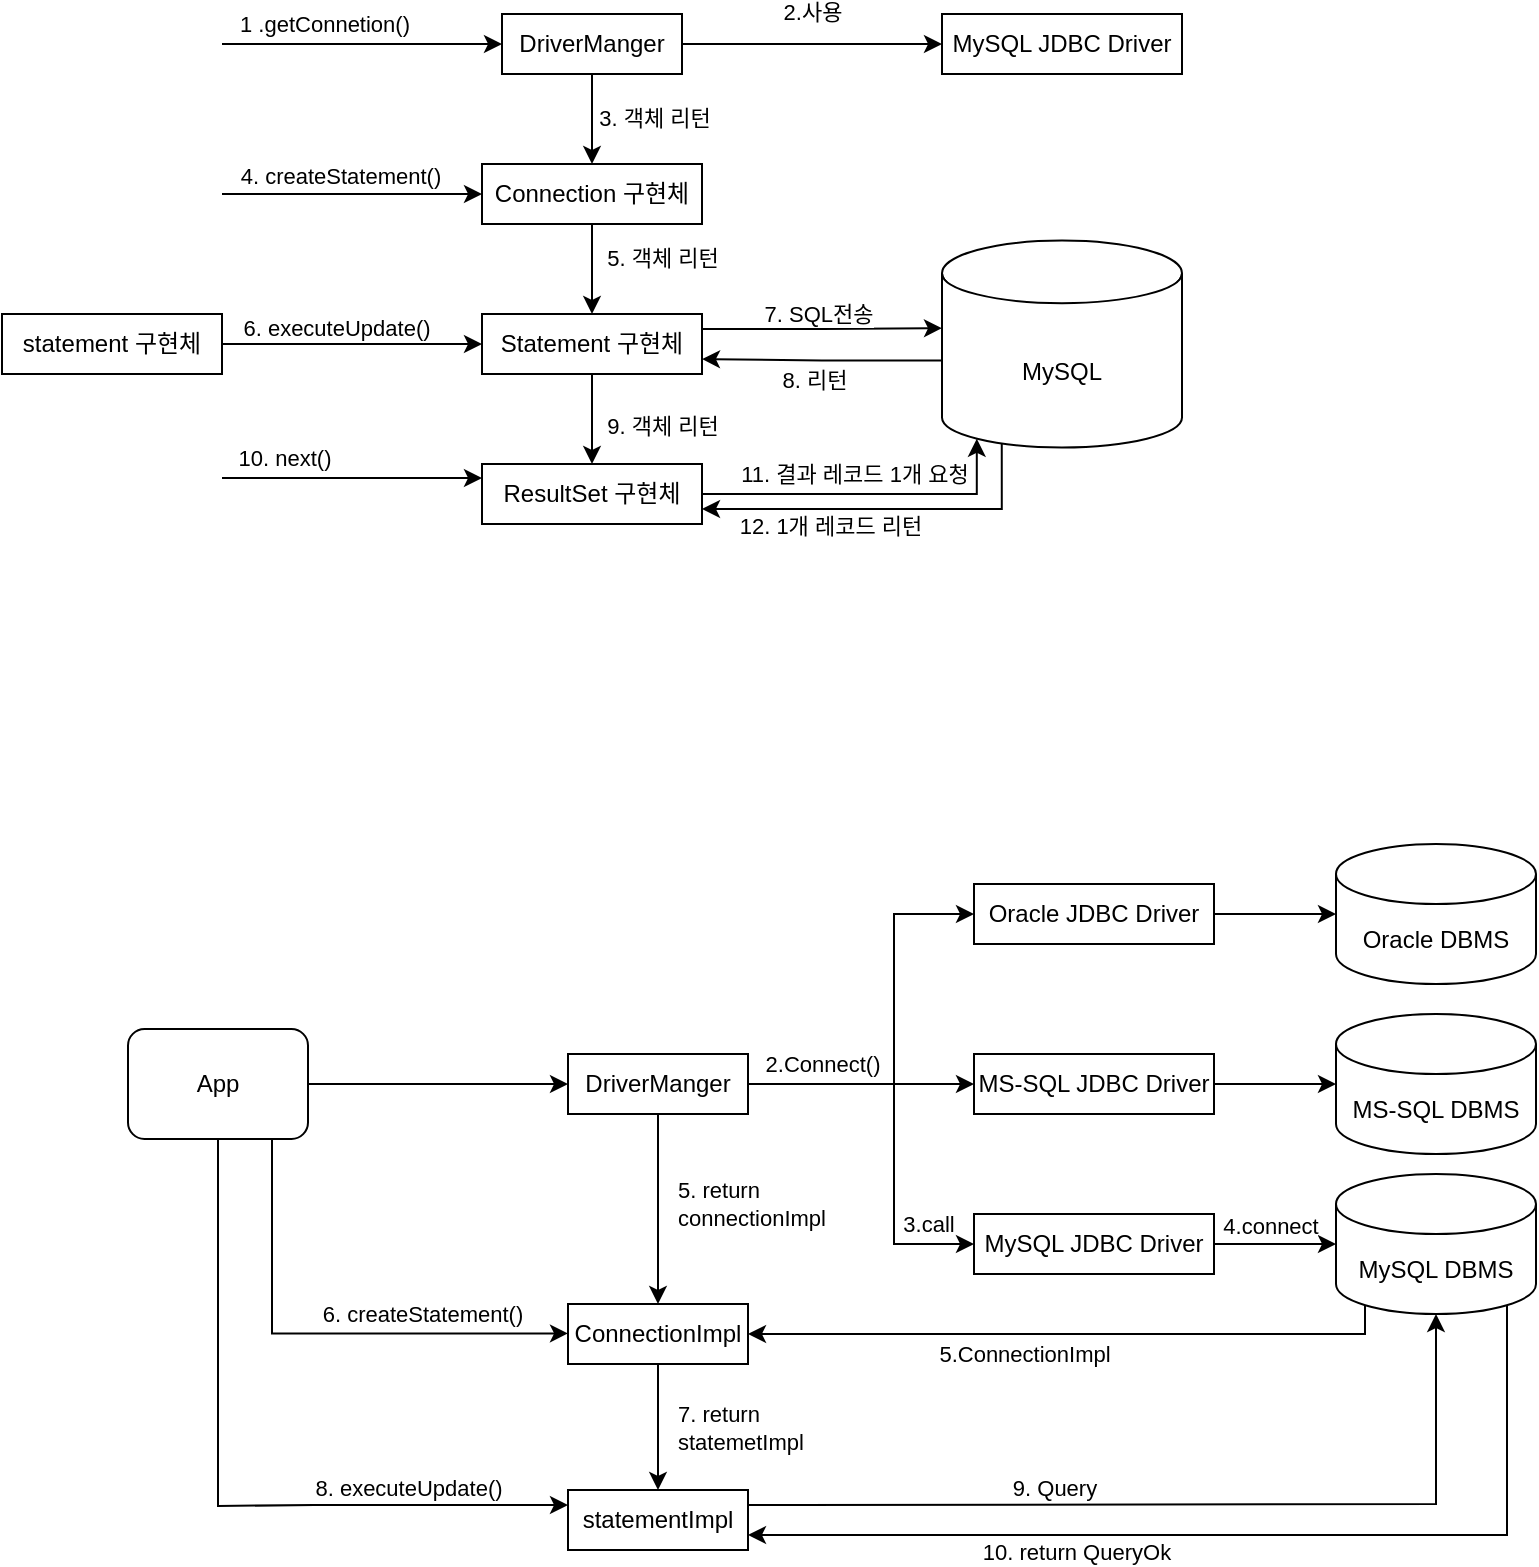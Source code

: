 <mxfile version="24.6.4" type="device">
  <diagram name="페이지-1" id="52svJFiiW1MDonXjNhcR">
    <mxGraphModel dx="1222" dy="1344" grid="1" gridSize="10" guides="1" tooltips="1" connect="1" arrows="1" fold="1" page="1" pageScale="1" pageWidth="827" pageHeight="1169" math="0" shadow="0">
      <root>
        <mxCell id="0" />
        <mxCell id="1" parent="0" />
        <mxCell id="juK2xr58dno9ex2CHatZ-1" style="edgeStyle=orthogonalEdgeStyle;rounded=0;orthogonalLoop=1;jettySize=auto;html=1;entryX=0;entryY=0.5;entryDx=0;entryDy=0;" edge="1" parent="1" source="juK2xr58dno9ex2CHatZ-7" target="juK2xr58dno9ex2CHatZ-8">
          <mxGeometry relative="1" as="geometry" />
        </mxCell>
        <mxCell id="juK2xr58dno9ex2CHatZ-2" value="2.사용" style="edgeLabel;html=1;align=center;verticalAlign=middle;resizable=0;points=[];" vertex="1" connectable="0" parent="juK2xr58dno9ex2CHatZ-1">
          <mxGeometry x="0.117" y="-1" relative="1" as="geometry">
            <mxPoint x="-8" y="-17" as="offset" />
          </mxGeometry>
        </mxCell>
        <mxCell id="juK2xr58dno9ex2CHatZ-3" style="edgeStyle=orthogonalEdgeStyle;rounded=0;orthogonalLoop=1;jettySize=auto;html=1;exitX=0;exitY=0.5;exitDx=0;exitDy=0;endArrow=none;endFill=0;startArrow=classic;startFill=1;entryX=1;entryY=0.5;entryDx=0;entryDy=0;" edge="1" parent="1" source="juK2xr58dno9ex2CHatZ-7">
          <mxGeometry relative="1" as="geometry">
            <mxPoint x="937" y="80" as="targetPoint" />
          </mxGeometry>
        </mxCell>
        <mxCell id="juK2xr58dno9ex2CHatZ-4" value="&lt;div style=&quot;text-align: left;&quot;&gt;&lt;span style=&quot;text-align: center;&quot;&gt;1 .getConnetion()&lt;/span&gt;&lt;br&gt;&lt;/div&gt;" style="edgeLabel;html=1;align=center;verticalAlign=middle;resizable=0;points=[];" vertex="1" connectable="0" parent="juK2xr58dno9ex2CHatZ-3">
          <mxGeometry x="-0.051" y="1" relative="1" as="geometry">
            <mxPoint x="-23" y="-11" as="offset" />
          </mxGeometry>
        </mxCell>
        <mxCell id="juK2xr58dno9ex2CHatZ-5" style="edgeStyle=orthogonalEdgeStyle;rounded=0;orthogonalLoop=1;jettySize=auto;html=1;entryX=0.5;entryY=0;entryDx=0;entryDy=0;" edge="1" parent="1" source="juK2xr58dno9ex2CHatZ-7" target="juK2xr58dno9ex2CHatZ-11">
          <mxGeometry relative="1" as="geometry" />
        </mxCell>
        <mxCell id="juK2xr58dno9ex2CHatZ-6" value="3. 객체 리턴" style="edgeLabel;html=1;align=center;verticalAlign=middle;resizable=0;points=[];" vertex="1" connectable="0" parent="juK2xr58dno9ex2CHatZ-5">
          <mxGeometry x="-0.029" y="1" relative="1" as="geometry">
            <mxPoint x="30" as="offset" />
          </mxGeometry>
        </mxCell>
        <mxCell id="juK2xr58dno9ex2CHatZ-7" value="DriverManger" style="rounded=0;whiteSpace=wrap;html=1;strokeColor=#000000;" vertex="1" parent="1">
          <mxGeometry x="1077" y="65" width="90" height="30" as="geometry" />
        </mxCell>
        <mxCell id="juK2xr58dno9ex2CHatZ-8" value="MySQL JDBC Driver" style="rounded=0;whiteSpace=wrap;html=1;strokeColor=#000000;" vertex="1" parent="1">
          <mxGeometry x="1297" y="65" width="120" height="30" as="geometry" />
        </mxCell>
        <mxCell id="juK2xr58dno9ex2CHatZ-9" style="edgeStyle=orthogonalEdgeStyle;rounded=0;orthogonalLoop=1;jettySize=auto;html=1;entryX=0.5;entryY=0;entryDx=0;entryDy=0;" edge="1" parent="1" source="juK2xr58dno9ex2CHatZ-11" target="juK2xr58dno9ex2CHatZ-18">
          <mxGeometry relative="1" as="geometry" />
        </mxCell>
        <mxCell id="juK2xr58dno9ex2CHatZ-10" value="5. 객체 리턴" style="edgeLabel;html=1;align=center;verticalAlign=middle;resizable=0;points=[];" vertex="1" connectable="0" parent="juK2xr58dno9ex2CHatZ-9">
          <mxGeometry x="-0.23" relative="1" as="geometry">
            <mxPoint x="35" y="-1" as="offset" />
          </mxGeometry>
        </mxCell>
        <mxCell id="juK2xr58dno9ex2CHatZ-11" value="Connection 구현체" style="rounded=0;whiteSpace=wrap;html=1;strokeColor=#000000;" vertex="1" parent="1">
          <mxGeometry x="1067" y="140" width="110" height="30" as="geometry" />
        </mxCell>
        <mxCell id="juK2xr58dno9ex2CHatZ-12" style="edgeStyle=orthogonalEdgeStyle;rounded=0;orthogonalLoop=1;jettySize=auto;html=1;exitX=0;exitY=0.5;exitDx=0;exitDy=0;endArrow=none;endFill=0;startArrow=classic;startFill=1;entryX=1;entryY=0.5;entryDx=0;entryDy=0;" edge="1" parent="1" source="juK2xr58dno9ex2CHatZ-11">
          <mxGeometry relative="1" as="geometry">
            <mxPoint x="937" y="155" as="targetPoint" />
            <mxPoint x="1067" y="162.37" as="sourcePoint" />
            <Array as="points">
              <mxPoint x="997" y="155" />
              <mxPoint x="997" y="155" />
            </Array>
          </mxGeometry>
        </mxCell>
        <mxCell id="juK2xr58dno9ex2CHatZ-13" value="4. createStatement()" style="edgeLabel;html=1;align=center;verticalAlign=middle;resizable=0;points=[];" vertex="1" connectable="0" parent="juK2xr58dno9ex2CHatZ-12">
          <mxGeometry x="0.101" relative="1" as="geometry">
            <mxPoint y="-9" as="offset" />
          </mxGeometry>
        </mxCell>
        <mxCell id="juK2xr58dno9ex2CHatZ-14" style="edgeStyle=orthogonalEdgeStyle;rounded=0;orthogonalLoop=1;jettySize=auto;html=1;strokeColor=default;align=center;verticalAlign=middle;fontFamily=Helvetica;fontSize=11;fontColor=default;labelBackgroundColor=default;startArrow=classic;startFill=1;endArrow=none;endFill=0;entryX=1;entryY=0.5;entryDx=0;entryDy=0;" edge="1" parent="1" source="juK2xr58dno9ex2CHatZ-18">
          <mxGeometry relative="1" as="geometry">
            <mxPoint x="937" y="230" as="targetPoint" />
          </mxGeometry>
        </mxCell>
        <mxCell id="juK2xr58dno9ex2CHatZ-15" value="6. executeUpdate()" style="edgeLabel;html=1;align=center;verticalAlign=middle;resizable=0;points=[];" vertex="1" connectable="0" parent="juK2xr58dno9ex2CHatZ-14">
          <mxGeometry x="0.417" relative="1" as="geometry">
            <mxPoint x="19" y="-9" as="offset" />
          </mxGeometry>
        </mxCell>
        <mxCell id="juK2xr58dno9ex2CHatZ-16" value="" style="edgeStyle=orthogonalEdgeStyle;rounded=0;orthogonalLoop=1;jettySize=auto;html=1;" edge="1" parent="1" source="juK2xr58dno9ex2CHatZ-18" target="juK2xr58dno9ex2CHatZ-28">
          <mxGeometry relative="1" as="geometry" />
        </mxCell>
        <mxCell id="juK2xr58dno9ex2CHatZ-17" value="9. 객체 리턴" style="edgeLabel;html=1;align=center;verticalAlign=middle;resizable=0;points=[];" vertex="1" connectable="0" parent="juK2xr58dno9ex2CHatZ-16">
          <mxGeometry x="0.133" y="-1" relative="1" as="geometry">
            <mxPoint x="36" as="offset" />
          </mxGeometry>
        </mxCell>
        <mxCell id="juK2xr58dno9ex2CHatZ-18" value="Statement 구현체" style="rounded=0;whiteSpace=wrap;html=1;strokeColor=#000000;" vertex="1" parent="1">
          <mxGeometry x="1067" y="215" width="110" height="30" as="geometry" />
        </mxCell>
        <mxCell id="juK2xr58dno9ex2CHatZ-19" value="" style="group" vertex="1" connectable="0" parent="1">
          <mxGeometry x="1297" y="178.25" width="120" height="103.5" as="geometry" />
        </mxCell>
        <mxCell id="juK2xr58dno9ex2CHatZ-20" value="" style="ellipse;whiteSpace=wrap;html=1;" vertex="1" parent="juK2xr58dno9ex2CHatZ-19">
          <mxGeometry width="120" height="32.684" as="geometry" />
        </mxCell>
        <mxCell id="juK2xr58dno9ex2CHatZ-21" value="MySQL" style="shape=cylinder3;whiteSpace=wrap;html=1;boundedLbl=1;backgroundOutline=1;size=15;lid=0;" vertex="1" parent="juK2xr58dno9ex2CHatZ-19">
          <mxGeometry y="16.342" width="120" height="87.158" as="geometry" />
        </mxCell>
        <mxCell id="juK2xr58dno9ex2CHatZ-22" style="edgeStyle=orthogonalEdgeStyle;rounded=0;orthogonalLoop=1;jettySize=auto;html=1;entryX=0;entryY=0;entryDx=0;entryDy=27.5;entryPerimeter=0;exitX=1;exitY=0.25;exitDx=0;exitDy=0;" edge="1" parent="1" source="juK2xr58dno9ex2CHatZ-18" target="juK2xr58dno9ex2CHatZ-21">
          <mxGeometry relative="1" as="geometry" />
        </mxCell>
        <mxCell id="juK2xr58dno9ex2CHatZ-23" value="7. SQL전송" style="edgeLabel;html=1;align=center;verticalAlign=middle;resizable=0;points=[];" vertex="1" connectable="0" parent="juK2xr58dno9ex2CHatZ-22">
          <mxGeometry x="-0.041" y="1" relative="1" as="geometry">
            <mxPoint y="-7" as="offset" />
          </mxGeometry>
        </mxCell>
        <mxCell id="juK2xr58dno9ex2CHatZ-24" style="edgeStyle=orthogonalEdgeStyle;rounded=0;orthogonalLoop=1;jettySize=auto;html=1;entryX=1;entryY=0.75;entryDx=0;entryDy=0;" edge="1" parent="1" source="juK2xr58dno9ex2CHatZ-21" target="juK2xr58dno9ex2CHatZ-18">
          <mxGeometry relative="1" as="geometry" />
        </mxCell>
        <mxCell id="juK2xr58dno9ex2CHatZ-25" value="8. 리턴" style="edgeLabel;html=1;align=center;verticalAlign=middle;resizable=0;points=[];" vertex="1" connectable="0" parent="juK2xr58dno9ex2CHatZ-24">
          <mxGeometry x="-0.041" y="-1" relative="1" as="geometry">
            <mxPoint x="-6" y="11" as="offset" />
          </mxGeometry>
        </mxCell>
        <mxCell id="juK2xr58dno9ex2CHatZ-26" style="edgeStyle=orthogonalEdgeStyle;rounded=0;orthogonalLoop=1;jettySize=auto;html=1;strokeColor=default;align=center;verticalAlign=middle;fontFamily=Helvetica;fontSize=11;fontColor=default;labelBackgroundColor=default;startArrow=classic;startFill=1;endArrow=none;endFill=0;entryX=1;entryY=0.5;entryDx=0;entryDy=0;" edge="1" parent="1">
          <mxGeometry relative="1" as="geometry">
            <mxPoint x="937" y="297" as="targetPoint" />
            <mxPoint x="1067" y="297.012" as="sourcePoint" />
          </mxGeometry>
        </mxCell>
        <mxCell id="juK2xr58dno9ex2CHatZ-27" value="10. next()" style="edgeLabel;html=1;align=center;verticalAlign=middle;resizable=0;points=[];" vertex="1" connectable="0" parent="juK2xr58dno9ex2CHatZ-26">
          <mxGeometry x="-0.162" relative="1" as="geometry">
            <mxPoint x="-45" y="-10" as="offset" />
          </mxGeometry>
        </mxCell>
        <mxCell id="juK2xr58dno9ex2CHatZ-28" value="ResultSet 구현체" style="rounded=0;whiteSpace=wrap;html=1;strokeColor=#000000;" vertex="1" parent="1">
          <mxGeometry x="1067" y="290" width="110" height="30" as="geometry" />
        </mxCell>
        <mxCell id="juK2xr58dno9ex2CHatZ-29" value="statement 구현체" style="rounded=0;whiteSpace=wrap;html=1;strokeColor=#000000;" vertex="1" parent="1">
          <mxGeometry x="827" y="215" width="110" height="30" as="geometry" />
        </mxCell>
        <mxCell id="juK2xr58dno9ex2CHatZ-30" style="edgeStyle=orthogonalEdgeStyle;rounded=0;orthogonalLoop=1;jettySize=auto;html=1;entryX=0.145;entryY=1;entryDx=0;entryDy=-4.35;entryPerimeter=0;" edge="1" parent="1" source="juK2xr58dno9ex2CHatZ-28" target="juK2xr58dno9ex2CHatZ-21">
          <mxGeometry relative="1" as="geometry" />
        </mxCell>
        <mxCell id="juK2xr58dno9ex2CHatZ-31" value="11. 결과 레코드 1개 요청" style="edgeLabel;html=1;align=center;verticalAlign=middle;resizable=0;points=[];" vertex="1" connectable="0" parent="juK2xr58dno9ex2CHatZ-30">
          <mxGeometry x="0.038" y="-1" relative="1" as="geometry">
            <mxPoint x="-10" y="-11" as="offset" />
          </mxGeometry>
        </mxCell>
        <mxCell id="juK2xr58dno9ex2CHatZ-32" style="edgeStyle=orthogonalEdgeStyle;rounded=0;orthogonalLoop=1;jettySize=auto;html=1;entryX=1;entryY=0.75;entryDx=0;entryDy=0;exitX=0.249;exitY=0.978;exitDx=0;exitDy=0;exitPerimeter=0;" edge="1" parent="1" source="juK2xr58dno9ex2CHatZ-21" target="juK2xr58dno9ex2CHatZ-28">
          <mxGeometry relative="1" as="geometry">
            <Array as="points">
              <mxPoint x="1327" y="312" />
            </Array>
          </mxGeometry>
        </mxCell>
        <mxCell id="juK2xr58dno9ex2CHatZ-33" value="12. 1개 레코드 리턴" style="edgeLabel;html=1;align=center;verticalAlign=middle;resizable=0;points=[];" vertex="1" connectable="0" parent="juK2xr58dno9ex2CHatZ-32">
          <mxGeometry x="0.312" relative="1" as="geometry">
            <mxPoint x="1" y="8" as="offset" />
          </mxGeometry>
        </mxCell>
        <mxCell id="juK2xr58dno9ex2CHatZ-38" style="edgeStyle=orthogonalEdgeStyle;rounded=0;orthogonalLoop=1;jettySize=auto;html=1;entryX=0;entryY=0.5;entryDx=0;entryDy=0;" edge="1" parent="1" source="juK2xr58dno9ex2CHatZ-34" target="juK2xr58dno9ex2CHatZ-35">
          <mxGeometry relative="1" as="geometry">
            <Array as="points">
              <mxPoint x="1273" y="600" />
              <mxPoint x="1273" y="515" />
            </Array>
          </mxGeometry>
        </mxCell>
        <mxCell id="juK2xr58dno9ex2CHatZ-39" style="edgeStyle=orthogonalEdgeStyle;rounded=0;orthogonalLoop=1;jettySize=auto;html=1;entryX=0;entryY=0.5;entryDx=0;entryDy=0;" edge="1" parent="1" source="juK2xr58dno9ex2CHatZ-34" target="juK2xr58dno9ex2CHatZ-36">
          <mxGeometry relative="1" as="geometry" />
        </mxCell>
        <mxCell id="juK2xr58dno9ex2CHatZ-40" style="edgeStyle=orthogonalEdgeStyle;rounded=0;orthogonalLoop=1;jettySize=auto;html=1;entryX=0;entryY=0.5;entryDx=0;entryDy=0;" edge="1" parent="1" source="juK2xr58dno9ex2CHatZ-34" target="juK2xr58dno9ex2CHatZ-37">
          <mxGeometry relative="1" as="geometry">
            <Array as="points">
              <mxPoint x="1273" y="600" />
              <mxPoint x="1273" y="680" />
            </Array>
          </mxGeometry>
        </mxCell>
        <mxCell id="juK2xr58dno9ex2CHatZ-50" value="2.Connect()" style="edgeLabel;html=1;align=center;verticalAlign=middle;resizable=0;points=[];" vertex="1" connectable="0" parent="juK2xr58dno9ex2CHatZ-40">
          <mxGeometry x="-0.765" relative="1" as="geometry">
            <mxPoint x="14" y="-10" as="offset" />
          </mxGeometry>
        </mxCell>
        <mxCell id="juK2xr58dno9ex2CHatZ-57" value="3.call" style="edgeLabel;html=1;align=center;verticalAlign=middle;resizable=0;points=[];" vertex="1" connectable="0" parent="juK2xr58dno9ex2CHatZ-40">
          <mxGeometry x="0.713" relative="1" as="geometry">
            <mxPoint x="4" y="-10" as="offset" />
          </mxGeometry>
        </mxCell>
        <mxCell id="juK2xr58dno9ex2CHatZ-55" style="edgeStyle=orthogonalEdgeStyle;rounded=0;orthogonalLoop=1;jettySize=auto;html=1;entryX=0.5;entryY=0;entryDx=0;entryDy=0;" edge="1" parent="1" source="juK2xr58dno9ex2CHatZ-34" target="juK2xr58dno9ex2CHatZ-51">
          <mxGeometry relative="1" as="geometry" />
        </mxCell>
        <mxCell id="juK2xr58dno9ex2CHatZ-56" value="5. return&lt;div&gt;connectionImpl&lt;/div&gt;" style="edgeLabel;html=1;align=left;verticalAlign=middle;resizable=0;points=[];" vertex="1" connectable="0" parent="juK2xr58dno9ex2CHatZ-55">
          <mxGeometry x="-0.287" y="-1" relative="1" as="geometry">
            <mxPoint x="9" y="11" as="offset" />
          </mxGeometry>
        </mxCell>
        <mxCell id="juK2xr58dno9ex2CHatZ-34" value="DriverManger" style="rounded=0;whiteSpace=wrap;html=1;strokeColor=#000000;" vertex="1" parent="1">
          <mxGeometry x="1110" y="585" width="90" height="30" as="geometry" />
        </mxCell>
        <mxCell id="juK2xr58dno9ex2CHatZ-35" value="Oracle JDBC Driver" style="rounded=0;whiteSpace=wrap;html=1;strokeColor=#000000;" vertex="1" parent="1">
          <mxGeometry x="1313" y="500" width="120" height="30" as="geometry" />
        </mxCell>
        <mxCell id="juK2xr58dno9ex2CHatZ-47" value="" style="edgeStyle=orthogonalEdgeStyle;rounded=0;orthogonalLoop=1;jettySize=auto;html=1;" edge="1" parent="1" source="juK2xr58dno9ex2CHatZ-36" target="juK2xr58dno9ex2CHatZ-46">
          <mxGeometry relative="1" as="geometry" />
        </mxCell>
        <mxCell id="juK2xr58dno9ex2CHatZ-36" value="MS-SQL JDBC Driver" style="rounded=0;whiteSpace=wrap;html=1;strokeColor=#000000;" vertex="1" parent="1">
          <mxGeometry x="1313" y="585" width="120" height="30" as="geometry" />
        </mxCell>
        <mxCell id="juK2xr58dno9ex2CHatZ-49" value="" style="edgeStyle=orthogonalEdgeStyle;rounded=0;orthogonalLoop=1;jettySize=auto;html=1;" edge="1" parent="1" source="juK2xr58dno9ex2CHatZ-37" target="juK2xr58dno9ex2CHatZ-48">
          <mxGeometry relative="1" as="geometry" />
        </mxCell>
        <mxCell id="juK2xr58dno9ex2CHatZ-52" value="4.connect" style="edgeLabel;html=1;align=center;verticalAlign=middle;resizable=0;points=[];" vertex="1" connectable="0" parent="juK2xr58dno9ex2CHatZ-49">
          <mxGeometry x="-0.006" relative="1" as="geometry">
            <mxPoint x="-3" y="-9" as="offset" />
          </mxGeometry>
        </mxCell>
        <mxCell id="juK2xr58dno9ex2CHatZ-37" value="MySQL JDBC Driver" style="rounded=0;whiteSpace=wrap;html=1;strokeColor=#000000;" vertex="1" parent="1">
          <mxGeometry x="1313" y="665" width="120" height="30" as="geometry" />
        </mxCell>
        <mxCell id="juK2xr58dno9ex2CHatZ-44" value="Oracle DBMS" style="shape=cylinder3;whiteSpace=wrap;html=1;boundedLbl=1;backgroundOutline=1;size=15;" vertex="1" parent="1">
          <mxGeometry x="1494" y="480" width="100" height="70" as="geometry" />
        </mxCell>
        <mxCell id="juK2xr58dno9ex2CHatZ-45" style="edgeStyle=orthogonalEdgeStyle;rounded=0;orthogonalLoop=1;jettySize=auto;html=1;entryX=0;entryY=0.5;entryDx=0;entryDy=0;entryPerimeter=0;" edge="1" parent="1" source="juK2xr58dno9ex2CHatZ-35" target="juK2xr58dno9ex2CHatZ-44">
          <mxGeometry relative="1" as="geometry" />
        </mxCell>
        <mxCell id="juK2xr58dno9ex2CHatZ-46" value="MS-SQL DBMS" style="shape=cylinder3;whiteSpace=wrap;html=1;boundedLbl=1;backgroundOutline=1;size=15;" vertex="1" parent="1">
          <mxGeometry x="1494" y="565" width="100" height="70" as="geometry" />
        </mxCell>
        <mxCell id="juK2xr58dno9ex2CHatZ-53" style="edgeStyle=orthogonalEdgeStyle;rounded=0;orthogonalLoop=1;jettySize=auto;html=1;entryX=1;entryY=0.5;entryDx=0;entryDy=0;exitX=0.145;exitY=1;exitDx=0;exitDy=-4.35;exitPerimeter=0;" edge="1" parent="1" source="juK2xr58dno9ex2CHatZ-48" target="juK2xr58dno9ex2CHatZ-51">
          <mxGeometry relative="1" as="geometry">
            <Array as="points">
              <mxPoint x="1508" y="725" />
            </Array>
          </mxGeometry>
        </mxCell>
        <mxCell id="juK2xr58dno9ex2CHatZ-54" value="5.ConnectionImpl" style="edgeLabel;html=1;align=center;verticalAlign=middle;resizable=0;points=[];" vertex="1" connectable="0" parent="juK2xr58dno9ex2CHatZ-53">
          <mxGeometry x="0.15" y="1" relative="1" as="geometry">
            <mxPoint y="9" as="offset" />
          </mxGeometry>
        </mxCell>
        <mxCell id="juK2xr58dno9ex2CHatZ-70" style="edgeStyle=orthogonalEdgeStyle;rounded=0;orthogonalLoop=1;jettySize=auto;html=1;exitX=0.855;exitY=1;exitDx=0;exitDy=-4.35;exitPerimeter=0;entryX=1;entryY=0.75;entryDx=0;entryDy=0;" edge="1" parent="1" source="juK2xr58dno9ex2CHatZ-48" target="juK2xr58dno9ex2CHatZ-61">
          <mxGeometry relative="1" as="geometry">
            <Array as="points">
              <mxPoint x="1579" y="825" />
            </Array>
          </mxGeometry>
        </mxCell>
        <mxCell id="juK2xr58dno9ex2CHatZ-71" value="10. return QueryOk" style="edgeLabel;html=1;align=center;verticalAlign=middle;resizable=0;points=[];" vertex="1" connectable="0" parent="juK2xr58dno9ex2CHatZ-70">
          <mxGeometry x="0.064" y="2" relative="1" as="geometry">
            <mxPoint x="-68" y="6" as="offset" />
          </mxGeometry>
        </mxCell>
        <mxCell id="juK2xr58dno9ex2CHatZ-48" value="MySQL DBMS" style="shape=cylinder3;whiteSpace=wrap;html=1;boundedLbl=1;backgroundOutline=1;size=15;" vertex="1" parent="1">
          <mxGeometry x="1494" y="645" width="100" height="70" as="geometry" />
        </mxCell>
        <mxCell id="juK2xr58dno9ex2CHatZ-62" style="edgeStyle=orthogonalEdgeStyle;rounded=0;orthogonalLoop=1;jettySize=auto;html=1;" edge="1" parent="1" source="juK2xr58dno9ex2CHatZ-51" target="juK2xr58dno9ex2CHatZ-61">
          <mxGeometry relative="1" as="geometry" />
        </mxCell>
        <mxCell id="juK2xr58dno9ex2CHatZ-63" value="7. return&lt;div&gt;statemetImpl&lt;/div&gt;" style="edgeLabel;html=1;align=left;verticalAlign=middle;resizable=0;points=[];" vertex="1" connectable="0" parent="juK2xr58dno9ex2CHatZ-62">
          <mxGeometry x="0.267" y="1" relative="1" as="geometry">
            <mxPoint x="7" y="-8" as="offset" />
          </mxGeometry>
        </mxCell>
        <mxCell id="juK2xr58dno9ex2CHatZ-51" value="ConnectionImpl" style="rounded=0;whiteSpace=wrap;html=1;strokeColor=#000000;" vertex="1" parent="1">
          <mxGeometry x="1110" y="710" width="90" height="30" as="geometry" />
        </mxCell>
        <mxCell id="juK2xr58dno9ex2CHatZ-59" style="edgeStyle=orthogonalEdgeStyle;rounded=0;orthogonalLoop=1;jettySize=auto;html=1;exitX=0;exitY=0.5;exitDx=0;exitDy=0;endArrow=none;endFill=0;startArrow=classic;startFill=1;entryX=0.75;entryY=1;entryDx=0;entryDy=0;" edge="1" parent="1" target="juK2xr58dno9ex2CHatZ-73">
          <mxGeometry relative="1" as="geometry">
            <mxPoint x="980" y="724.71" as="targetPoint" />
            <mxPoint x="1110" y="724.71" as="sourcePoint" />
            <Array as="points">
              <mxPoint x="962" y="725" />
            </Array>
          </mxGeometry>
        </mxCell>
        <mxCell id="juK2xr58dno9ex2CHatZ-60" value="6. createStatement()" style="edgeLabel;html=1;align=center;verticalAlign=middle;resizable=0;points=[];" vertex="1" connectable="0" parent="juK2xr58dno9ex2CHatZ-59">
          <mxGeometry x="0.101" relative="1" as="geometry">
            <mxPoint x="64" y="-10" as="offset" />
          </mxGeometry>
        </mxCell>
        <mxCell id="juK2xr58dno9ex2CHatZ-61" value="statementImpl" style="rounded=0;whiteSpace=wrap;html=1;strokeColor=#000000;" vertex="1" parent="1">
          <mxGeometry x="1110" y="803" width="90" height="30" as="geometry" />
        </mxCell>
        <mxCell id="juK2xr58dno9ex2CHatZ-64" style="edgeStyle=orthogonalEdgeStyle;rounded=0;orthogonalLoop=1;jettySize=auto;html=1;entryX=0.5;entryY=1;entryDx=0;entryDy=0;entryPerimeter=0;exitX=1;exitY=0.25;exitDx=0;exitDy=0;" edge="1" parent="1" source="juK2xr58dno9ex2CHatZ-61" target="juK2xr58dno9ex2CHatZ-48">
          <mxGeometry relative="1" as="geometry">
            <Array as="points">
              <mxPoint x="1223" y="811" />
              <mxPoint x="1544" y="810" />
            </Array>
          </mxGeometry>
        </mxCell>
        <mxCell id="juK2xr58dno9ex2CHatZ-67" value="9. Query" style="edgeLabel;html=1;align=center;verticalAlign=middle;resizable=0;points=[];" vertex="1" connectable="0" parent="juK2xr58dno9ex2CHatZ-64">
          <mxGeometry x="-0.228" relative="1" as="geometry">
            <mxPoint x="-17" y="-9" as="offset" />
          </mxGeometry>
        </mxCell>
        <mxCell id="juK2xr58dno9ex2CHatZ-68" style="edgeStyle=orthogonalEdgeStyle;rounded=0;orthogonalLoop=1;jettySize=auto;html=1;exitX=0;exitY=0.25;exitDx=0;exitDy=0;endArrow=none;endFill=0;startArrow=classic;startFill=1;entryX=0.5;entryY=1;entryDx=0;entryDy=0;" edge="1" parent="1" source="juK2xr58dno9ex2CHatZ-61" target="juK2xr58dno9ex2CHatZ-73">
          <mxGeometry relative="1" as="geometry">
            <mxPoint x="990" y="810" as="targetPoint" />
            <mxPoint x="1103" y="860" as="sourcePoint" />
            <Array as="points">
              <mxPoint x="983" y="811" />
              <mxPoint x="935" y="811" />
            </Array>
          </mxGeometry>
        </mxCell>
        <mxCell id="juK2xr58dno9ex2CHatZ-69" value="8. executeUpdate()" style="edgeLabel;html=1;align=center;verticalAlign=middle;resizable=0;points=[];" vertex="1" connectable="0" parent="juK2xr58dno9ex2CHatZ-68">
          <mxGeometry x="0.101" relative="1" as="geometry">
            <mxPoint x="95" y="13" as="offset" />
          </mxGeometry>
        </mxCell>
        <mxCell id="juK2xr58dno9ex2CHatZ-74" style="edgeStyle=orthogonalEdgeStyle;rounded=0;orthogonalLoop=1;jettySize=auto;html=1;entryX=0;entryY=0.5;entryDx=0;entryDy=0;" edge="1" parent="1" source="juK2xr58dno9ex2CHatZ-73" target="juK2xr58dno9ex2CHatZ-34">
          <mxGeometry relative="1" as="geometry" />
        </mxCell>
        <mxCell id="juK2xr58dno9ex2CHatZ-73" value="App" style="rounded=1;whiteSpace=wrap;html=1;" vertex="1" parent="1">
          <mxGeometry x="890" y="572.5" width="90" height="55" as="geometry" />
        </mxCell>
      </root>
    </mxGraphModel>
  </diagram>
</mxfile>
